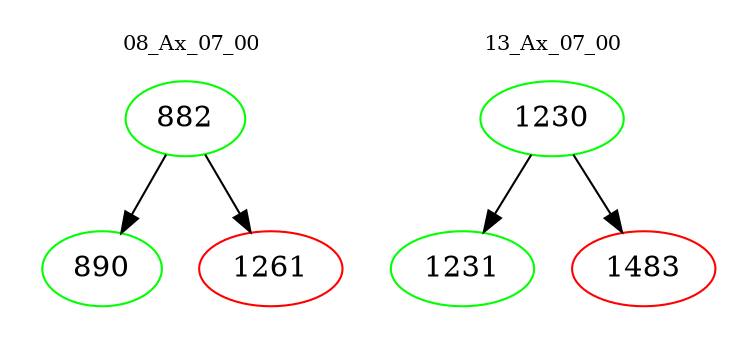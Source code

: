 digraph{
subgraph cluster_0 {
color = white
label = "08_Ax_07_00";
fontsize=10;
T0_882 [label="882", color="green"]
T0_882 -> T0_890 [color="black"]
T0_890 [label="890", color="green"]
T0_882 -> T0_1261 [color="black"]
T0_1261 [label="1261", color="red"]
}
subgraph cluster_1 {
color = white
label = "13_Ax_07_00";
fontsize=10;
T1_1230 [label="1230", color="green"]
T1_1230 -> T1_1231 [color="black"]
T1_1231 [label="1231", color="green"]
T1_1230 -> T1_1483 [color="black"]
T1_1483 [label="1483", color="red"]
}
}
